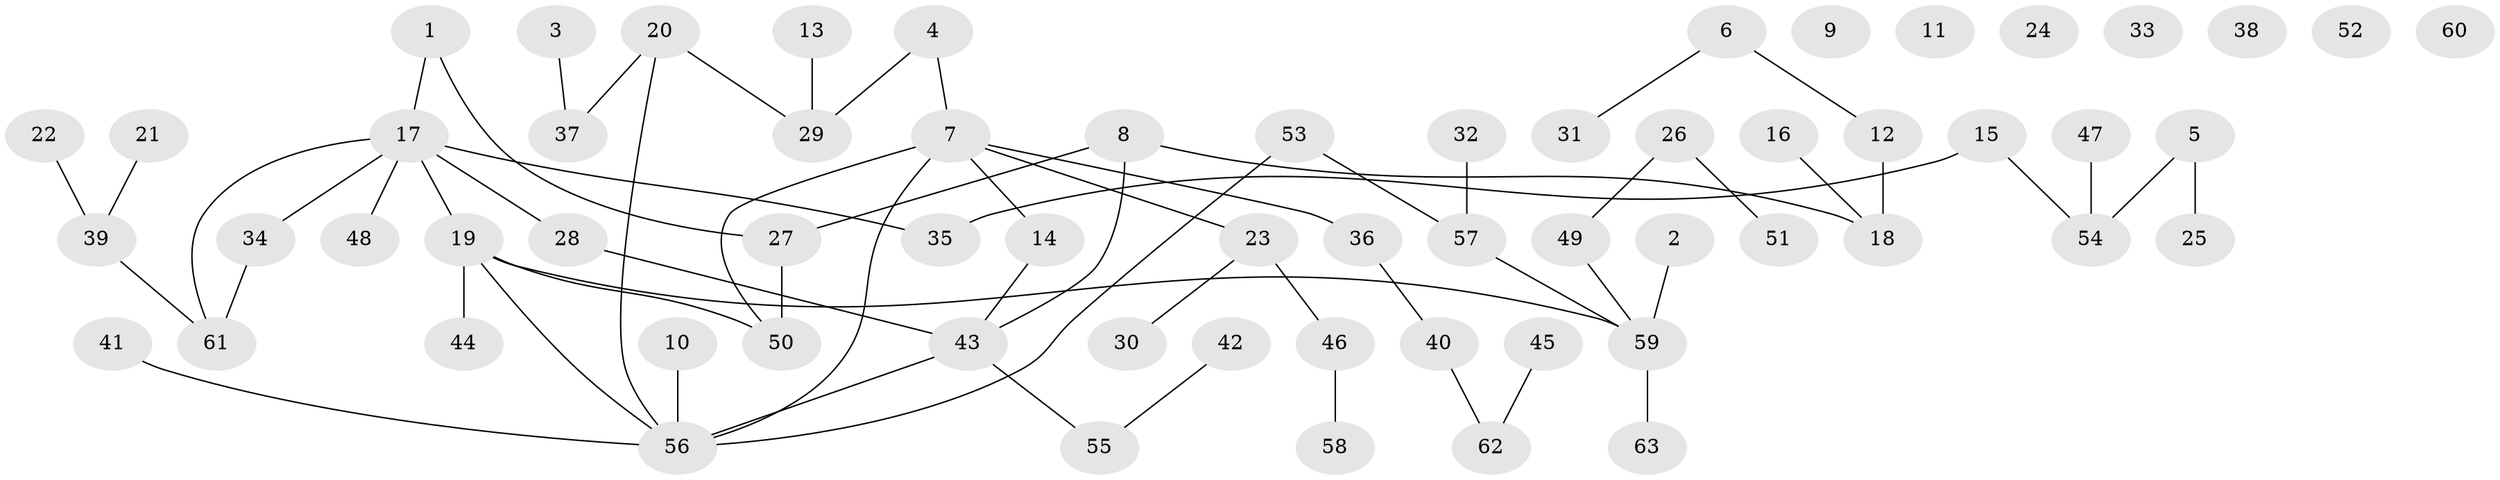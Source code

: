 // Generated by graph-tools (version 1.1) at 2025/25/03/09/25 03:25:13]
// undirected, 63 vertices, 63 edges
graph export_dot {
graph [start="1"]
  node [color=gray90,style=filled];
  1;
  2;
  3;
  4;
  5;
  6;
  7;
  8;
  9;
  10;
  11;
  12;
  13;
  14;
  15;
  16;
  17;
  18;
  19;
  20;
  21;
  22;
  23;
  24;
  25;
  26;
  27;
  28;
  29;
  30;
  31;
  32;
  33;
  34;
  35;
  36;
  37;
  38;
  39;
  40;
  41;
  42;
  43;
  44;
  45;
  46;
  47;
  48;
  49;
  50;
  51;
  52;
  53;
  54;
  55;
  56;
  57;
  58;
  59;
  60;
  61;
  62;
  63;
  1 -- 17;
  1 -- 27;
  2 -- 59;
  3 -- 37;
  4 -- 7;
  4 -- 29;
  5 -- 25;
  5 -- 54;
  6 -- 12;
  6 -- 31;
  7 -- 14;
  7 -- 23;
  7 -- 36;
  7 -- 50;
  7 -- 56;
  8 -- 18;
  8 -- 27;
  8 -- 43;
  10 -- 56;
  12 -- 18;
  13 -- 29;
  14 -- 43;
  15 -- 35;
  15 -- 54;
  16 -- 18;
  17 -- 19;
  17 -- 28;
  17 -- 34;
  17 -- 35;
  17 -- 48;
  17 -- 61;
  19 -- 44;
  19 -- 50;
  19 -- 56;
  19 -- 59;
  20 -- 29;
  20 -- 37;
  20 -- 56;
  21 -- 39;
  22 -- 39;
  23 -- 30;
  23 -- 46;
  26 -- 49;
  26 -- 51;
  27 -- 50;
  28 -- 43;
  32 -- 57;
  34 -- 61;
  36 -- 40;
  39 -- 61;
  40 -- 62;
  41 -- 56;
  42 -- 55;
  43 -- 55;
  43 -- 56;
  45 -- 62;
  46 -- 58;
  47 -- 54;
  49 -- 59;
  53 -- 56;
  53 -- 57;
  57 -- 59;
  59 -- 63;
}
